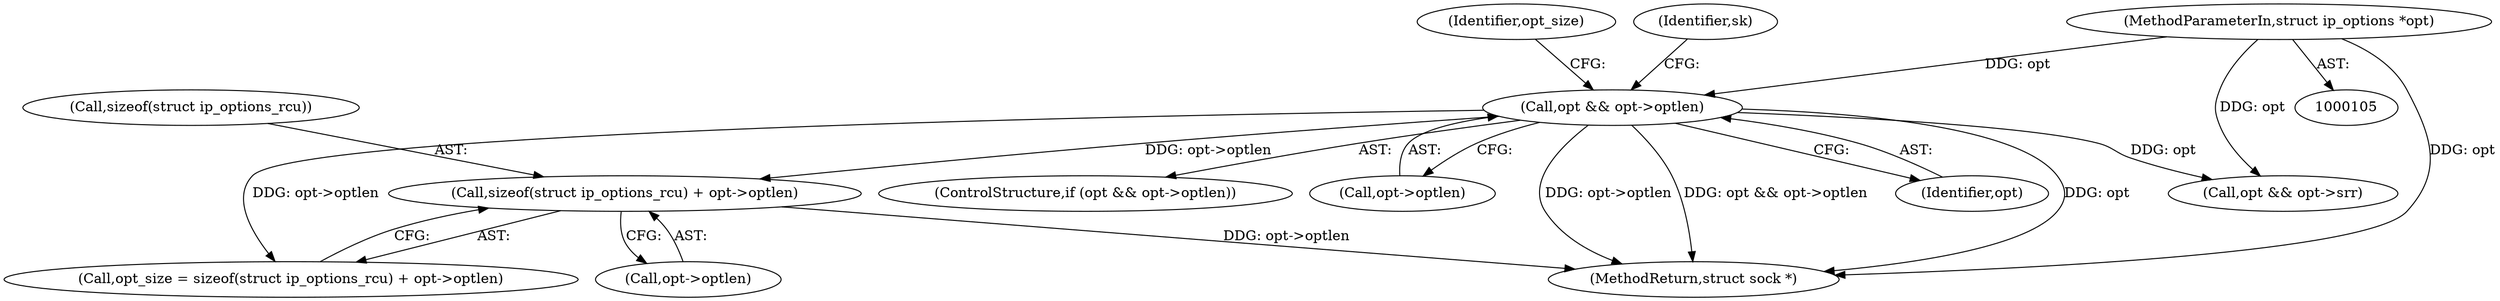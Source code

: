 digraph "0_linux_f6d8bd051c391c1c0458a30b2a7abcd939329259_28@API" {
"1000322" [label="(Call,sizeof(struct ip_options_rcu) + opt->optlen)"];
"1000313" [label="(Call,opt && opt->optlen)"];
"1000108" [label="(MethodParameterIn,struct ip_options *opt)"];
"1000483" [label="(MethodReturn,struct sock *)"];
"1000312" [label="(ControlStructure,if (opt && opt->optlen))"];
"1000315" [label="(Call,opt->optlen)"];
"1000395" [label="(Call,opt && opt->srr)"];
"1000313" [label="(Call,opt && opt->optlen)"];
"1000320" [label="(Call,opt_size = sizeof(struct ip_options_rcu) + opt->optlen)"];
"1000325" [label="(Call,opt->optlen)"];
"1000108" [label="(MethodParameterIn,struct ip_options *opt)"];
"1000322" [label="(Call,sizeof(struct ip_options_rcu) + opt->optlen)"];
"1000314" [label="(Identifier,opt)"];
"1000323" [label="(Call,sizeof(struct ip_options_rcu))"];
"1000321" [label="(Identifier,opt_size)"];
"1000362" [label="(Identifier,sk)"];
"1000322" -> "1000320"  [label="AST: "];
"1000322" -> "1000325"  [label="CFG: "];
"1000323" -> "1000322"  [label="AST: "];
"1000325" -> "1000322"  [label="AST: "];
"1000320" -> "1000322"  [label="CFG: "];
"1000322" -> "1000483"  [label="DDG: opt->optlen"];
"1000313" -> "1000322"  [label="DDG: opt->optlen"];
"1000313" -> "1000312"  [label="AST: "];
"1000313" -> "1000314"  [label="CFG: "];
"1000313" -> "1000315"  [label="CFG: "];
"1000314" -> "1000313"  [label="AST: "];
"1000315" -> "1000313"  [label="AST: "];
"1000321" -> "1000313"  [label="CFG: "];
"1000362" -> "1000313"  [label="CFG: "];
"1000313" -> "1000483"  [label="DDG: opt->optlen"];
"1000313" -> "1000483"  [label="DDG: opt && opt->optlen"];
"1000313" -> "1000483"  [label="DDG: opt"];
"1000108" -> "1000313"  [label="DDG: opt"];
"1000313" -> "1000320"  [label="DDG: opt->optlen"];
"1000313" -> "1000395"  [label="DDG: opt"];
"1000108" -> "1000105"  [label="AST: "];
"1000108" -> "1000483"  [label="DDG: opt"];
"1000108" -> "1000395"  [label="DDG: opt"];
}
